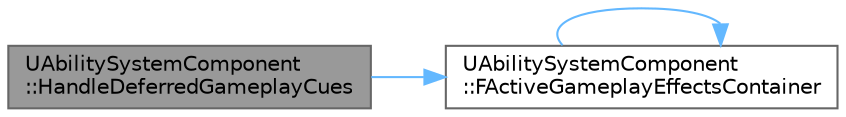 digraph "UAbilitySystemComponent::HandleDeferredGameplayCues"
{
 // INTERACTIVE_SVG=YES
 // LATEX_PDF_SIZE
  bgcolor="transparent";
  edge [fontname=Helvetica,fontsize=10,labelfontname=Helvetica,labelfontsize=10];
  node [fontname=Helvetica,fontsize=10,shape=box,height=0.2,width=0.4];
  rankdir="LR";
  Node1 [id="Node000001",label="UAbilitySystemComponent\l::HandleDeferredGameplayCues",height=0.2,width=0.4,color="gray40", fillcolor="grey60", style="filled", fontcolor="black",tooltip="Handle GameplayCues that may have been deferred while doing the NetDeltaSerialize and waiting for the..."];
  Node1 -> Node2 [id="edge1_Node000001_Node000002",color="steelblue1",style="solid",tooltip=" "];
  Node2 [id="Node000002",label="UAbilitySystemComponent\l::FActiveGameplayEffectsContainer",height=0.2,width=0.4,color="grey40", fillcolor="white", style="filled",URL="$d4/d2d/classUAbilitySystemComponent.html#ac172feee1df119b80ff40d29807569e5",tooltip=" "];
  Node2 -> Node2 [id="edge2_Node000002_Node000002",color="steelblue1",style="solid",tooltip=" "];
}
